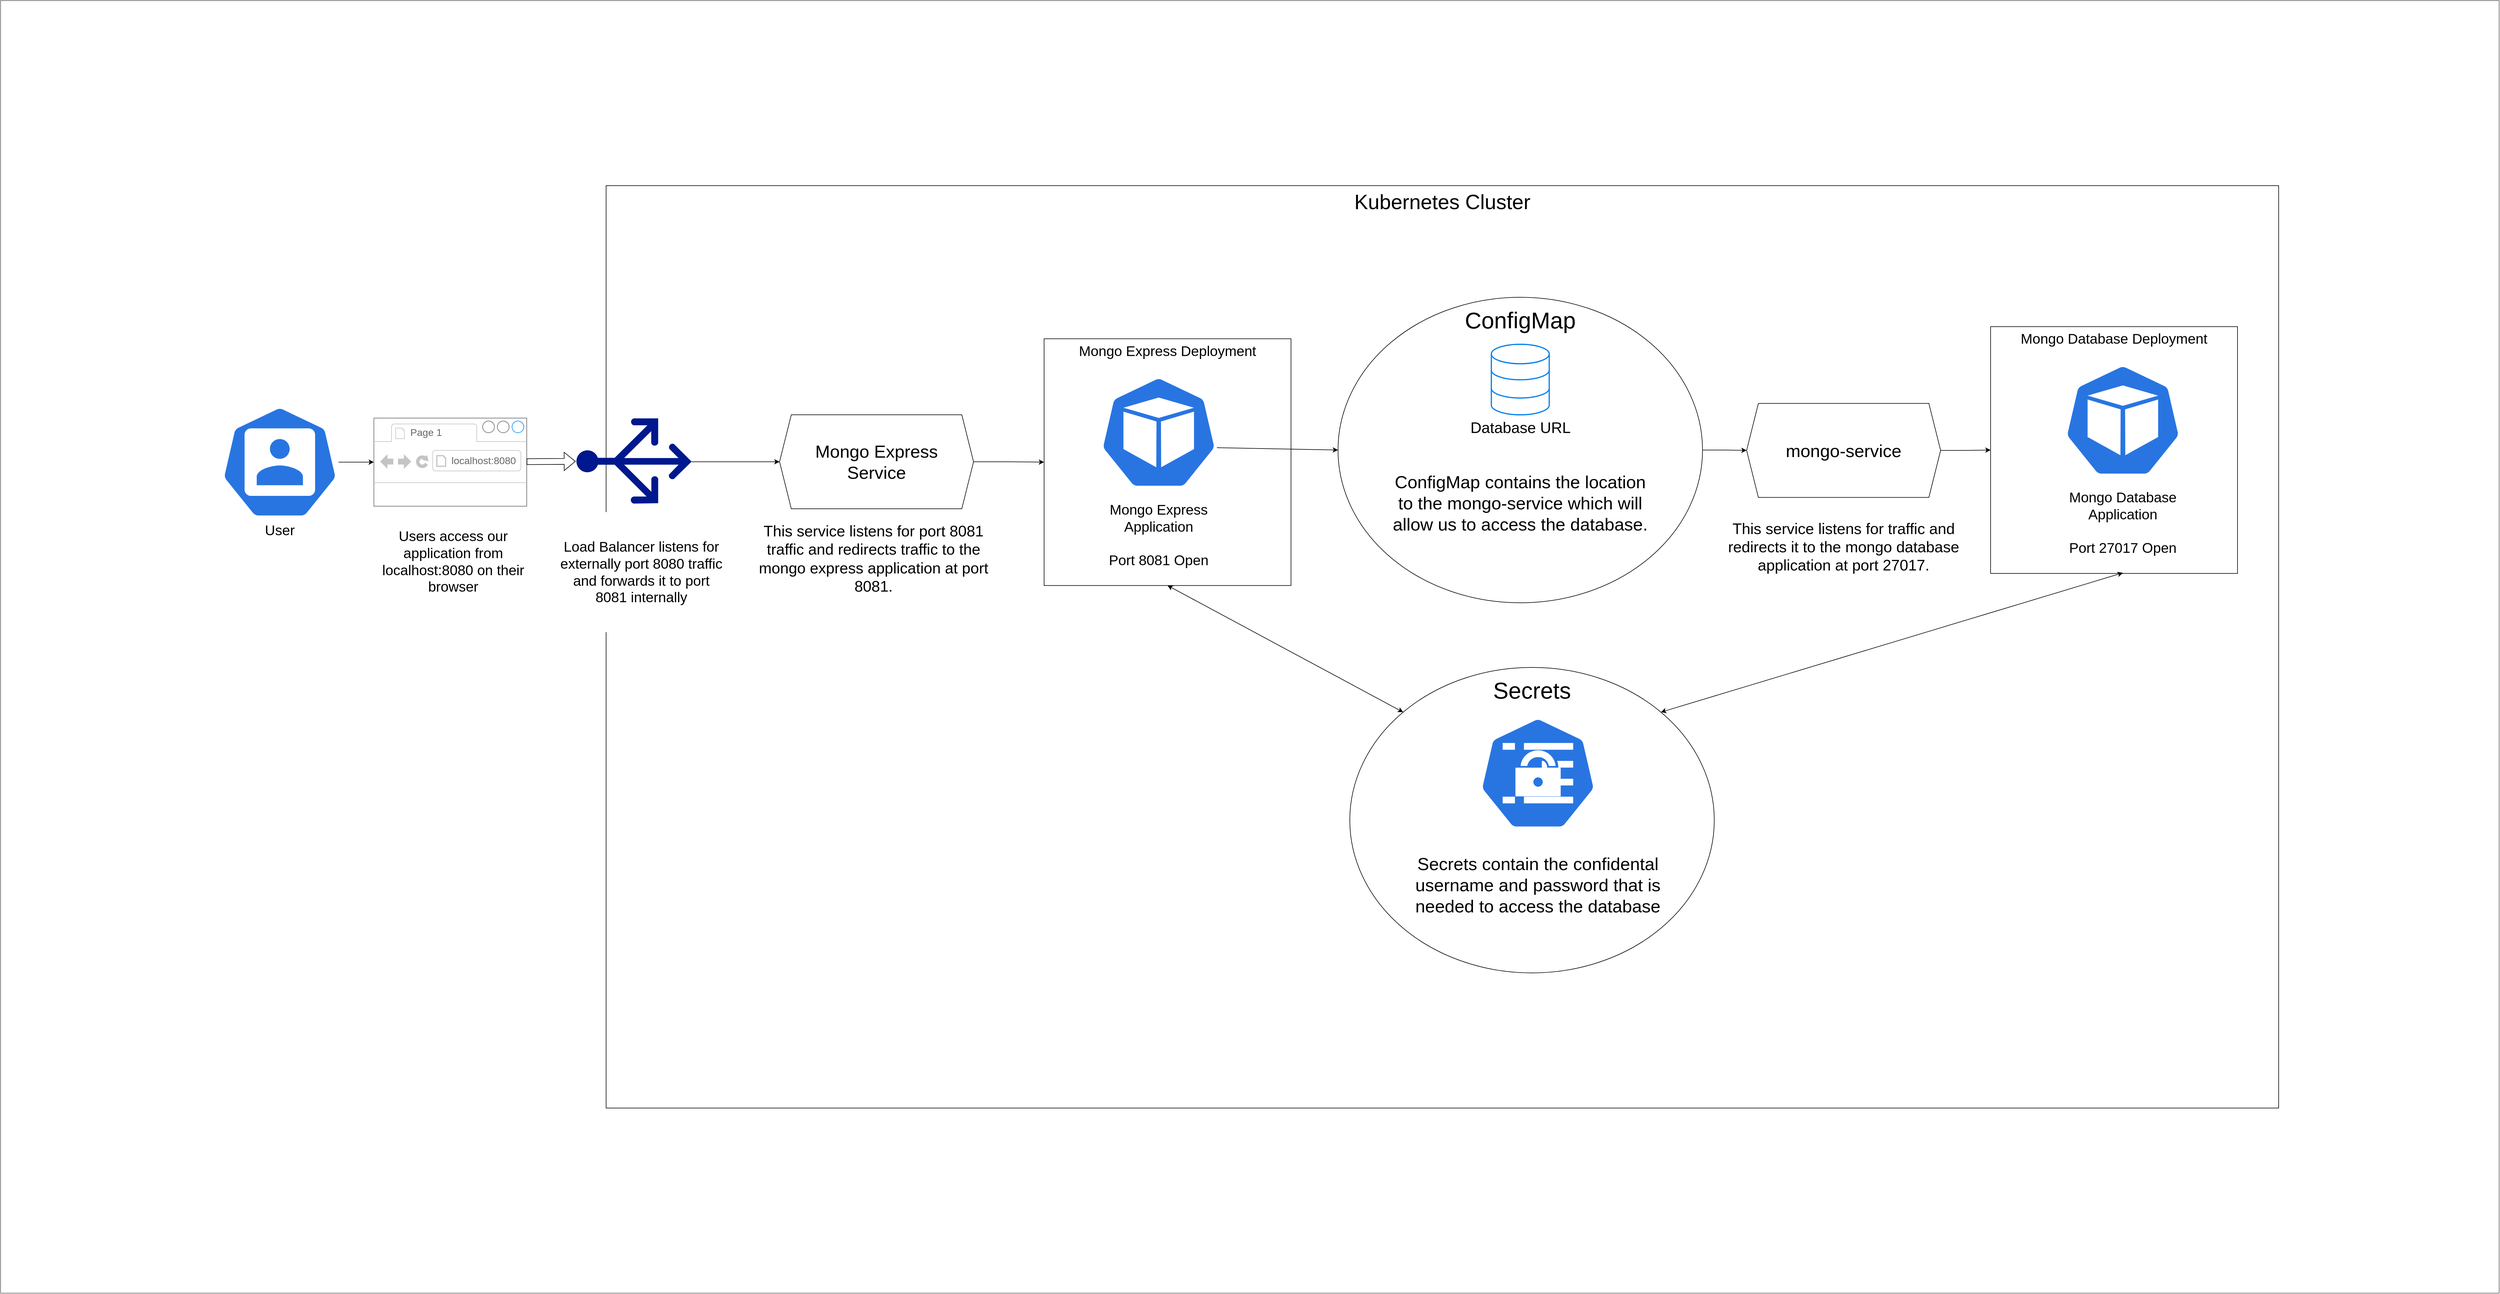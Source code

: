 <mxfile version="15.8.8" type="google"><diagram id="fSrnjGD2aspFWsJwa-Qv" name="Page-1"><mxGraphModel dx="2561" dy="1533" grid="1" gridSize="10" guides="1" tooltips="1" connect="1" arrows="1" fold="1" page="1" pageScale="1" pageWidth="850" pageHeight="1100" math="0" shadow="0"><root><mxCell id="0"/><mxCell id="1" parent="0"/><mxCell id="oDaf_LwV4AxQ_bdAVEef-20" value="" style="rounded=0;whiteSpace=wrap;html=1;align=center;verticalAlign=top;fillColor=#FFFFFF;fontColor=#333333;strokeColor=#666666;" vertex="1" parent="1"><mxGeometry x="2550" y="1100" width="4250" height="2200" as="geometry"/></mxCell><mxCell id="OQ4BUsbAyITo-hCKaC5o-9" value="&lt;span style=&quot;font-size: 35px&quot;&gt;Kubernetes Cluster&lt;/span&gt;" style="rounded=0;whiteSpace=wrap;html=1;align=center;verticalAlign=top;" parent="1" vertex="1"><mxGeometry x="3580" y="1415" width="2845" height="1570" as="geometry"/></mxCell><mxCell id="OQ4BUsbAyITo-hCKaC5o-6" value="" style="sketch=0;aspect=fixed;pointerEvents=1;shadow=0;dashed=0;html=1;strokeColor=none;labelPosition=center;verticalLabelPosition=bottom;verticalAlign=top;align=center;fillColor=#00188D;shape=mxgraph.azure.load_balancer_generic;rotation=-90;" parent="1" vertex="1"><mxGeometry x="3555" y="1785.6" width="145" height="195.95" as="geometry"/></mxCell><mxCell id="OQ4BUsbAyITo-hCKaC5o-15" style="edgeStyle=orthogonalEdgeStyle;rounded=0;orthogonalLoop=1;jettySize=auto;html=1;fontSize=24;" parent="1" source="OQ4BUsbAyITo-hCKaC5o-10" target="OQ4BUsbAyITo-hCKaC5o-12" edge="1"><mxGeometry relative="1" as="geometry"/></mxCell><mxCell id="OQ4BUsbAyITo-hCKaC5o-10" value="" style="sketch=0;html=1;dashed=0;whitespace=wrap;fillColor=#2875E2;strokeColor=#ffffff;points=[[0.005,0.63,0],[0.1,0.2,0],[0.9,0.2,0],[0.5,0,0],[0.995,0.63,0],[0.72,0.99,0],[0.5,1,0],[0.28,0.99,0]];shape=mxgraph.kubernetes.icon;prIcon=user;fontSize=24;align=center;verticalAlign=top;" parent="1" vertex="1"><mxGeometry x="2925" y="1785.6" width="200" height="200" as="geometry"/></mxCell><mxCell id="OQ4BUsbAyITo-hCKaC5o-12" value="" style="strokeWidth=1;shadow=0;dashed=0;align=center;html=1;shape=mxgraph.mockup.containers.browserWindow;rSize=0;strokeColor=#666666;strokeColor2=#008cff;strokeColor3=#c4c4c4;mainText=,;recursiveResize=0;fontSize=24;" parent="1" vertex="1"><mxGeometry x="3185" y="1810.6" width="10" height="150" as="geometry"/></mxCell><mxCell id="OQ4BUsbAyITo-hCKaC5o-13" value="Page 1" style="strokeWidth=1;shadow=0;dashed=0;align=center;html=1;shape=mxgraph.mockup.containers.anchor;fontSize=17;fontColor=#666666;align=left;" parent="OQ4BUsbAyITo-hCKaC5o-12" vertex="1"><mxGeometry x="60" y="12" width="110" height="26" as="geometry"/></mxCell><mxCell id="OQ4BUsbAyITo-hCKaC5o-14" value="localhost:8080" style="strokeWidth=1;shadow=0;dashed=0;align=center;html=1;shape=mxgraph.mockup.containers.anchor;rSize=0;fontSize=17;fontColor=#666666;align=left;" parent="OQ4BUsbAyITo-hCKaC5o-12" vertex="1"><mxGeometry x="130" y="60" width="250" height="26" as="geometry"/></mxCell><mxCell id="OQ4BUsbAyITo-hCKaC5o-17" value="" style="shape=flexArrow;endArrow=classic;html=1;rounded=0;fontSize=24;exitX=25.986;exitY=0.494;exitDx=0;exitDy=0;exitPerimeter=0;entryX=0.495;entryY=-0.007;entryDx=0;entryDy=0;entryPerimeter=0;" parent="1" source="OQ4BUsbAyITo-hCKaC5o-12" target="OQ4BUsbAyITo-hCKaC5o-6" edge="1"><mxGeometry width="50" height="50" relative="1" as="geometry"><mxPoint x="3550.6" y="1898.6" as="sourcePoint"/><mxPoint x="3590.6" y="1884.6" as="targetPoint"/></mxGeometry></mxCell><mxCell id="OQ4BUsbAyITo-hCKaC5o-18" value="User" style="text;html=1;strokeColor=none;fillColor=none;align=center;verticalAlign=middle;whiteSpace=wrap;rounded=0;fontSize=24;" parent="1" vertex="1"><mxGeometry x="2995" y="1986.55" width="60" height="30" as="geometry"/></mxCell><mxCell id="OQ4BUsbAyITo-hCKaC5o-25" value="Mongo Express Deployment" style="rounded=0;whiteSpace=wrap;html=1;fontSize=24;align=center;verticalAlign=top;fillColor=none;" parent="1" vertex="1"><mxGeometry x="4325" y="1675.6" width="420" height="420" as="geometry"/></mxCell><mxCell id="OQ4BUsbAyITo-hCKaC5o-26" value="" style="sketch=0;html=1;dashed=0;whitespace=wrap;fillColor=#2875E2;strokeColor=#ffffff;points=[[0.005,0.63,0],[0.1,0.2,0],[0.9,0.2,0],[0.5,0,0],[0.995,0.63,0],[0.72,0.99,0],[0.5,1,0],[0.28,0.99,0]];shape=mxgraph.kubernetes.icon;prIcon=pod;fontSize=24;align=center;verticalAlign=top;" parent="1" vertex="1"><mxGeometry x="4420" y="1735" width="200" height="200" as="geometry"/></mxCell><mxCell id="OQ4BUsbAyITo-hCKaC5o-30" value="Mongo Express&lt;br&gt;Application&lt;br&gt;&lt;br&gt;Port 8081 Open" style="text;html=1;strokeColor=none;fillColor=none;align=center;verticalAlign=middle;whiteSpace=wrap;rounded=0;fontSize=24;" parent="1" vertex="1"><mxGeometry x="4360" y="1924.65" width="320" height="170" as="geometry"/></mxCell><mxCell id="2pp3zBaJAFojBqM1P_Cb-57" value="" style="endArrow=classic;html=1;rounded=0;fontSize=25;fillColor=#00188D;exitX=0.49;exitY=1;exitDx=0;exitDy=0;exitPerimeter=0;entryX=0;entryY=0.5;entryDx=0;entryDy=0;" parent="1" source="OQ4BUsbAyITo-hCKaC5o-6" target="0bGVH_0q0oheSL-lbCfY-1" edge="1"><mxGeometry width="50" height="50" relative="1" as="geometry"><mxPoint x="3815" y="1910.6" as="sourcePoint"/><mxPoint x="3946" y="1886.6" as="targetPoint"/></mxGeometry></mxCell><mxCell id="0bGVH_0q0oheSL-lbCfY-20" style="edgeStyle=orthogonalEdgeStyle;rounded=0;orthogonalLoop=1;jettySize=auto;html=1;entryX=0;entryY=0.5;entryDx=0;entryDy=0;fontSize=26;" parent="1" source="0bGVH_0q0oheSL-lbCfY-1" target="OQ4BUsbAyITo-hCKaC5o-25" edge="1"><mxGeometry relative="1" as="geometry"/></mxCell><mxCell id="0bGVH_0q0oheSL-lbCfY-1" value="&lt;font style=&quot;font-size: 30px&quot;&gt;Mongo Express&lt;br&gt;Service&lt;/font&gt;" style="shape=hexagon;perimeter=hexagonPerimeter2;whiteSpace=wrap;html=1;fixedSize=1;" parent="1" vertex="1"><mxGeometry x="3875" y="1805" width="330" height="160" as="geometry"/></mxCell><mxCell id="0bGVH_0q0oheSL-lbCfY-7" value="" style="endArrow=classic;html=1;rounded=0;fontSize=26;exitX=0.995;exitY=0.63;exitDx=0;exitDy=0;exitPerimeter=0;entryX=0;entryY=0.5;entryDx=0;entryDy=0;" parent="1" source="OQ4BUsbAyITo-hCKaC5o-26" target="oDaf_LwV4AxQ_bdAVEef-10" edge="1"><mxGeometry width="50" height="50" relative="1" as="geometry"><mxPoint x="4925" y="1870" as="sourcePoint"/><mxPoint x="5005" y="1872.5" as="targetPoint"/></mxGeometry></mxCell><mxCell id="0bGVH_0q0oheSL-lbCfY-19" style="edgeStyle=orthogonalEdgeStyle;rounded=0;orthogonalLoop=1;jettySize=auto;html=1;fontSize=26;exitX=1;exitY=0.5;exitDx=0;exitDy=0;entryX=0;entryY=0.5;entryDx=0;entryDy=0;" parent="1" target="oDaf_LwV4AxQ_bdAVEef-14" edge="1" source="0bGVH_0q0oheSL-lbCfY-29"><mxGeometry relative="1" as="geometry"><mxPoint x="6130" y="1872.5" as="sourcePoint"/><mxPoint x="6255" y="1890.6" as="targetPoint"/></mxGeometry></mxCell><mxCell id="0bGVH_0q0oheSL-lbCfY-28" value="&lt;font style=&quot;font-size: 26px&quot;&gt;This service listens for traffic and redirects it to the mongo database application at port 27017.&lt;/font&gt;" style="text;html=1;strokeColor=none;fillColor=none;align=center;verticalAlign=middle;whiteSpace=wrap;rounded=0;fontSize=24;" parent="1" vertex="1"><mxGeometry x="5485" y="1945.6" width="400" height="169.4" as="geometry"/></mxCell><mxCell id="oDaf_LwV4AxQ_bdAVEef-12" style="edgeStyle=orthogonalEdgeStyle;rounded=0;orthogonalLoop=1;jettySize=auto;html=1;fontSize=30;" edge="1" parent="1" source="oDaf_LwV4AxQ_bdAVEef-10" target="0bGVH_0q0oheSL-lbCfY-29"><mxGeometry relative="1" as="geometry"/></mxCell><mxCell id="oDaf_LwV4AxQ_bdAVEef-10" value="ConfigMap" style="ellipse;whiteSpace=wrap;html=1;fontSize=39;fillColor=none;verticalAlign=top;spacingTop=10;" vertex="1" parent="1"><mxGeometry x="4825" y="1605" width="620" height="520" as="geometry"/></mxCell><mxCell id="0bGVH_0q0oheSL-lbCfY-29" value="&lt;font style=&quot;font-size: 30px&quot;&gt;mongo-service&lt;br&gt;&lt;/font&gt;" style="shape=hexagon;perimeter=hexagonPerimeter2;whiteSpace=wrap;html=1;fixedSize=1;" parent="1" vertex="1"><mxGeometry x="5520" y="1785.6" width="330" height="160" as="geometry"/></mxCell><mxCell id="oDaf_LwV4AxQ_bdAVEef-5" value="Secrets" style="ellipse;whiteSpace=wrap;html=1;fontSize=39;fillColor=none;verticalAlign=top;spacingTop=10;" vertex="1" parent="1"><mxGeometry x="4845" y="2235" width="620" height="520" as="geometry"/></mxCell><mxCell id="oDaf_LwV4AxQ_bdAVEef-1" value="" style="sketch=0;html=1;dashed=0;whitespace=wrap;fillColor=#2875E2;strokeColor=#ffffff;points=[[0.005,0.63,0],[0.1,0.2,0],[0.9,0.2,0],[0.5,0,0],[0.995,0.63,0],[0.72,0.99,0],[0.5,1,0],[0.28,0.99,0]];shape=mxgraph.kubernetes.icon;prIcon=secret;verticalAlign=bottom;fontSize=27;" vertex="1" parent="1"><mxGeometry x="5065" y="2315" width="200" height="200" as="geometry"/></mxCell><mxCell id="oDaf_LwV4AxQ_bdAVEef-4" value="Secrets contain the confidental username and password that is needed to access the database" style="text;html=1;strokeColor=none;fillColor=none;align=center;verticalAlign=middle;whiteSpace=wrap;rounded=0;fontSize=30;" vertex="1" parent="1"><mxGeometry x="4935" y="2505" width="460" height="200" as="geometry"/></mxCell><mxCell id="oDaf_LwV4AxQ_bdAVEef-6" value="" style="endArrow=classic;html=1;rounded=0;fontSize=30;exitX=0;exitY=0;exitDx=0;exitDy=0;entryX=0.5;entryY=1;entryDx=0;entryDy=0;startArrow=classic;startFill=1;" edge="1" parent="1" source="oDaf_LwV4AxQ_bdAVEef-5" target="OQ4BUsbAyITo-hCKaC5o-25"><mxGeometry width="50" height="50" relative="1" as="geometry"><mxPoint x="4785" y="2310" as="sourcePoint"/><mxPoint x="4835" y="2260" as="targetPoint"/></mxGeometry></mxCell><mxCell id="oDaf_LwV4AxQ_bdAVEef-8" value="" style="endArrow=classic;html=1;rounded=0;fontSize=30;exitX=1;exitY=0;exitDx=0;exitDy=0;entryX=0.5;entryY=1;entryDx=0;entryDy=0;startArrow=classic;startFill=1;" edge="1" parent="1" source="oDaf_LwV4AxQ_bdAVEef-5" target="oDaf_LwV4AxQ_bdAVEef-16"><mxGeometry width="50" height="50" relative="1" as="geometry"><mxPoint x="5765" y="2470" as="sourcePoint"/><mxPoint x="6480" y="2114.35" as="targetPoint"/></mxGeometry></mxCell><mxCell id="oDaf_LwV4AxQ_bdAVEef-11" value="ConfigMap contains the location to the mongo-service which will allow us to access the database." style="text;html=1;strokeColor=none;fillColor=none;align=center;verticalAlign=middle;whiteSpace=wrap;rounded=0;fontSize=30;" vertex="1" parent="1"><mxGeometry x="4905" y="1855" width="460" height="200" as="geometry"/></mxCell><mxCell id="0bGVH_0q0oheSL-lbCfY-4" value="Database URL" style="html=1;verticalLabelPosition=bottom;align=center;labelBackgroundColor=#ffffff;verticalAlign=top;strokeWidth=2;strokeColor=#0080F0;shadow=0;dashed=0;shape=mxgraph.ios7.icons.data;fontSize=26;" parent="1" vertex="1"><mxGeometry x="5085.75" y="1685" width="98.5" height="120" as="geometry"/></mxCell><mxCell id="oDaf_LwV4AxQ_bdAVEef-14" value="Mongo Database Deployment" style="rounded=0;whiteSpace=wrap;html=1;fontSize=24;align=center;verticalAlign=top;fillColor=none;" vertex="1" parent="1"><mxGeometry x="5935" y="1655" width="420" height="420" as="geometry"/></mxCell><mxCell id="oDaf_LwV4AxQ_bdAVEef-15" value="" style="sketch=0;html=1;dashed=0;whitespace=wrap;fillColor=#2875E2;strokeColor=#ffffff;points=[[0.005,0.63,0],[0.1,0.2,0],[0.9,0.2,0],[0.5,0,0],[0.995,0.63,0],[0.72,0.99,0],[0.5,1,0],[0.28,0.99,0]];shape=mxgraph.kubernetes.icon;prIcon=pod;fontSize=24;align=center;verticalAlign=top;" vertex="1" parent="1"><mxGeometry x="6060" y="1714.4" width="200" height="200" as="geometry"/></mxCell><mxCell id="oDaf_LwV4AxQ_bdAVEef-16" value="Mongo Database&lt;br&gt;Application&lt;br&gt;&lt;br&gt;Port 27017 Open" style="text;html=1;strokeColor=none;fillColor=none;align=center;verticalAlign=middle;whiteSpace=wrap;rounded=0;fontSize=24;" vertex="1" parent="1"><mxGeometry x="6000" y="1904.05" width="320" height="170" as="geometry"/></mxCell><mxCell id="oDaf_LwV4AxQ_bdAVEef-17" value="&lt;span style=&quot;font-size: 26px&quot;&gt;This service listens for port 8081 traffic and redirects traffic to the mongo express application at port 8081.&lt;/span&gt;" style="text;html=1;strokeColor=none;fillColor=none;align=center;verticalAlign=middle;whiteSpace=wrap;rounded=0;fontSize=24;" vertex="1" parent="1"><mxGeometry x="3835" y="1965" width="400" height="169.4" as="geometry"/></mxCell><mxCell id="oDaf_LwV4AxQ_bdAVEef-18" value="Load Balancer listens for externally port 8080 traffic and forwards it to port 8081 internally" style="text;html=1;strokeColor=none;fillColor=default;align=center;verticalAlign=middle;whiteSpace=wrap;rounded=0;fontSize=24;" vertex="1" parent="1"><mxGeometry x="3500" y="1970.6" width="280" height="204.4" as="geometry"/></mxCell><mxCell id="oDaf_LwV4AxQ_bdAVEef-19" value="Users access our application from localhost:8080 on their browser" style="text;html=1;strokeColor=none;fillColor=default;align=center;verticalAlign=middle;whiteSpace=wrap;rounded=0;fontSize=24;" vertex="1" parent="1"><mxGeometry x="3175" y="1970.6" width="290" height="169.4" as="geometry"/></mxCell></root></mxGraphModel></diagram></mxfile>